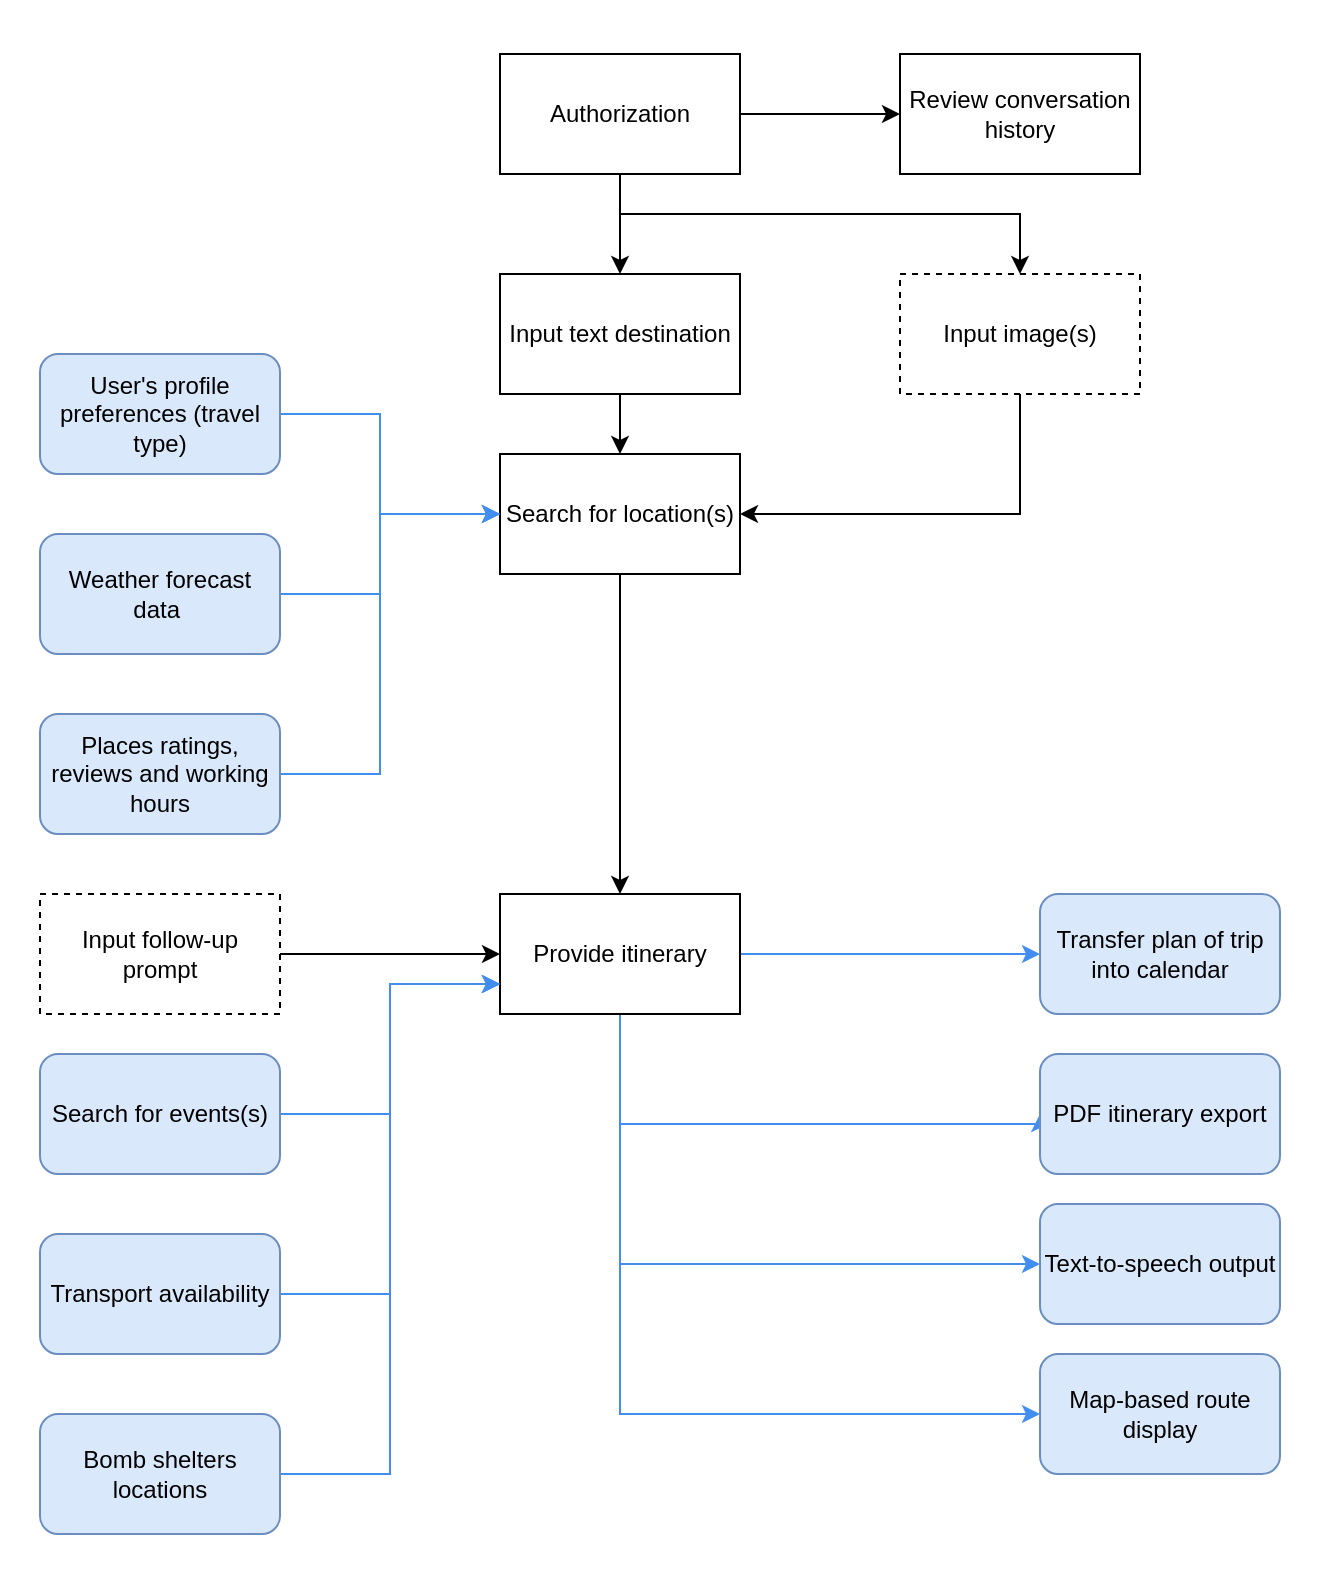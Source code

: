 <mxfile version="28.0.7" pages="2">
  <diagram name="Page-1" id="duauANKaqMUS6tVCIHfg">
    <mxGraphModel dx="1287" dy="782" grid="0" gridSize="10" guides="1" tooltips="1" connect="1" arrows="1" fold="1" page="1" pageScale="1" pageWidth="850" pageHeight="1100" math="0" shadow="0">
      <root>
        <mxCell id="0" />
        <mxCell id="1" parent="0" />
        <mxCell id="DWVpbOMIAwc_VftdLsL9-61" value="" style="rounded=0;whiteSpace=wrap;html=1;strokeColor=none;" vertex="1" parent="1">
          <mxGeometry x="110" y="93" width="660" height="792" as="geometry" />
        </mxCell>
        <mxCell id="CwhwlBn4o9Tdt4u_8rzz-3" style="edgeStyle=orthogonalEdgeStyle;rounded=0;orthogonalLoop=1;jettySize=auto;html=1;entryX=0.5;entryY=0;entryDx=0;entryDy=0;" parent="1" source="CwhwlBn4o9Tdt4u_8rzz-1" target="CwhwlBn4o9Tdt4u_8rzz-2" edge="1">
          <mxGeometry relative="1" as="geometry" />
        </mxCell>
        <mxCell id="DWVpbOMIAwc_VftdLsL9-5" style="edgeStyle=orthogonalEdgeStyle;rounded=0;orthogonalLoop=1;jettySize=auto;html=1;" edge="1" parent="1" source="CwhwlBn4o9Tdt4u_8rzz-1" target="DWVpbOMIAwc_VftdLsL9-3">
          <mxGeometry relative="1" as="geometry" />
        </mxCell>
        <mxCell id="DWVpbOMIAwc_VftdLsL9-46" style="edgeStyle=orthogonalEdgeStyle;rounded=0;orthogonalLoop=1;jettySize=auto;html=1;entryX=0.5;entryY=0;entryDx=0;entryDy=0;" edge="1" parent="1" source="CwhwlBn4o9Tdt4u_8rzz-1" target="DWVpbOMIAwc_VftdLsL9-6">
          <mxGeometry relative="1" as="geometry">
            <Array as="points">
              <mxPoint x="420" y="200" />
              <mxPoint x="620" y="200" />
            </Array>
          </mxGeometry>
        </mxCell>
        <mxCell id="CwhwlBn4o9Tdt4u_8rzz-1" value="Authorization" style="rounded=0;whiteSpace=wrap;html=1;" parent="1" vertex="1">
          <mxGeometry x="360" y="120" width="120" height="60" as="geometry" />
        </mxCell>
        <mxCell id="DWVpbOMIAwc_VftdLsL9-10" style="edgeStyle=orthogonalEdgeStyle;rounded=0;orthogonalLoop=1;jettySize=auto;html=1;entryX=0.5;entryY=0;entryDx=0;entryDy=0;" edge="1" parent="1" source="CwhwlBn4o9Tdt4u_8rzz-2" target="CwhwlBn4o9Tdt4u_8rzz-4">
          <mxGeometry relative="1" as="geometry" />
        </mxCell>
        <mxCell id="CwhwlBn4o9Tdt4u_8rzz-2" value="Input text destination" style="rounded=0;whiteSpace=wrap;html=1;" parent="1" vertex="1">
          <mxGeometry x="360" y="230" width="120" height="60" as="geometry" />
        </mxCell>
        <mxCell id="CwhwlBn4o9Tdt4u_8rzz-7" style="edgeStyle=orthogonalEdgeStyle;rounded=0;orthogonalLoop=1;jettySize=auto;html=1;entryX=0.5;entryY=0;entryDx=0;entryDy=0;" parent="1" source="CwhwlBn4o9Tdt4u_8rzz-4" target="CwhwlBn4o9Tdt4u_8rzz-6" edge="1">
          <mxGeometry relative="1" as="geometry" />
        </mxCell>
        <mxCell id="CwhwlBn4o9Tdt4u_8rzz-4" value="Search for location(s)" style="rounded=0;whiteSpace=wrap;html=1;" parent="1" vertex="1">
          <mxGeometry x="360" y="320" width="120" height="60" as="geometry" />
        </mxCell>
        <mxCell id="DWVpbOMIAwc_VftdLsL9-11" style="edgeStyle=orthogonalEdgeStyle;rounded=0;orthogonalLoop=1;jettySize=auto;html=1;entryX=0;entryY=0.5;entryDx=0;entryDy=0;strokeColor=light-dark(#428DF0,#EDEDED);" edge="1" parent="1" source="CwhwlBn4o9Tdt4u_8rzz-6" target="CwhwlBn4o9Tdt4u_8rzz-12">
          <mxGeometry relative="1" as="geometry">
            <Array as="points">
              <mxPoint x="570" y="570" />
              <mxPoint x="570" y="570" />
            </Array>
          </mxGeometry>
        </mxCell>
        <mxCell id="DWVpbOMIAwc_VftdLsL9-15" style="edgeStyle=orthogonalEdgeStyle;rounded=0;orthogonalLoop=1;jettySize=auto;html=1;entryX=0;entryY=0.5;entryDx=0;entryDy=0;strokeColor=light-dark(#428DF0,#EDEDED);" edge="1" parent="1" source="CwhwlBn4o9Tdt4u_8rzz-6" target="DWVpbOMIAwc_VftdLsL9-14">
          <mxGeometry relative="1" as="geometry">
            <Array as="points">
              <mxPoint x="420" y="655" />
            </Array>
          </mxGeometry>
        </mxCell>
        <mxCell id="DWVpbOMIAwc_VftdLsL9-20" style="edgeStyle=orthogonalEdgeStyle;rounded=0;orthogonalLoop=1;jettySize=auto;html=1;entryX=0;entryY=0.5;entryDx=0;entryDy=0;strokeColor=light-dark(#428DF0,#EDEDED);" edge="1" parent="1" source="CwhwlBn4o9Tdt4u_8rzz-6" target="DWVpbOMIAwc_VftdLsL9-19">
          <mxGeometry relative="1" as="geometry">
            <Array as="points">
              <mxPoint x="420" y="725" />
            </Array>
          </mxGeometry>
        </mxCell>
        <mxCell id="DWVpbOMIAwc_VftdLsL9-27" style="edgeStyle=orthogonalEdgeStyle;rounded=0;orthogonalLoop=1;jettySize=auto;html=1;entryX=0;entryY=0.5;entryDx=0;entryDy=0;strokeColor=light-dark(#428DF0,#EDEDED);" edge="1" parent="1" source="CwhwlBn4o9Tdt4u_8rzz-6" target="CwhwlBn4o9Tdt4u_8rzz-14">
          <mxGeometry relative="1" as="geometry">
            <Array as="points">
              <mxPoint x="420" y="800" />
            </Array>
          </mxGeometry>
        </mxCell>
        <mxCell id="CwhwlBn4o9Tdt4u_8rzz-6" value="Provide itinerary" style="rounded=0;whiteSpace=wrap;html=1;" parent="1" vertex="1">
          <mxGeometry x="360" y="540" width="120" height="60" as="geometry" />
        </mxCell>
        <mxCell id="DWVpbOMIAwc_VftdLsL9-13" style="edgeStyle=orthogonalEdgeStyle;rounded=0;orthogonalLoop=1;jettySize=auto;html=1;entryX=0;entryY=0.75;entryDx=0;entryDy=0;strokeColor=light-dark(#428DF0,#EDEDED);" edge="1" parent="1" source="CwhwlBn4o9Tdt4u_8rzz-10" target="CwhwlBn4o9Tdt4u_8rzz-6">
          <mxGeometry relative="1" as="geometry" />
        </mxCell>
        <mxCell id="CwhwlBn4o9Tdt4u_8rzz-10" value="Search for events(s)" style="rounded=1;whiteSpace=wrap;html=1;fillColor=#dae8fc;strokeColor=#6c8ebf;" parent="1" vertex="1">
          <mxGeometry x="130" y="620" width="120" height="60" as="geometry" />
        </mxCell>
        <mxCell id="CwhwlBn4o9Tdt4u_8rzz-12" value="Transfer plan of trip into calendar" style="rounded=1;whiteSpace=wrap;html=1;fillColor=#dae8fc;strokeColor=#6c8ebf;" parent="1" vertex="1">
          <mxGeometry x="630" y="540" width="120" height="60" as="geometry" />
        </mxCell>
        <mxCell id="DWVpbOMIAwc_VftdLsL9-12" style="edgeStyle=orthogonalEdgeStyle;rounded=0;orthogonalLoop=1;jettySize=auto;html=1;entryX=0;entryY=0.5;entryDx=0;entryDy=0;strokeColor=light-dark(#428DF0,#EDEDED);" edge="1" parent="1" source="CwhwlBn4o9Tdt4u_8rzz-13" target="CwhwlBn4o9Tdt4u_8rzz-4">
          <mxGeometry relative="1" as="geometry">
            <Array as="points">
              <mxPoint x="300" y="300" />
              <mxPoint x="300" y="350" />
            </Array>
          </mxGeometry>
        </mxCell>
        <mxCell id="CwhwlBn4o9Tdt4u_8rzz-13" value="User&#39;s profile preferences (travel type)" style="rounded=1;whiteSpace=wrap;html=1;fillColor=#dae8fc;strokeColor=#6c8ebf;" parent="1" vertex="1">
          <mxGeometry x="130" y="270" width="120" height="60" as="geometry" />
        </mxCell>
        <mxCell id="CwhwlBn4o9Tdt4u_8rzz-14" value="Map-based route display" style="rounded=1;whiteSpace=wrap;html=1;fillColor=#dae8fc;strokeColor=#6c8ebf;" parent="1" vertex="1">
          <mxGeometry x="630" y="770" width="120" height="60" as="geometry" />
        </mxCell>
        <mxCell id="DWVpbOMIAwc_VftdLsL9-3" value="Review&amp;nbsp;conversation history" style="rounded=0;whiteSpace=wrap;html=1;" vertex="1" parent="1">
          <mxGeometry x="560" y="120" width="120" height="60" as="geometry" />
        </mxCell>
        <mxCell id="DWVpbOMIAwc_VftdLsL9-8" style="edgeStyle=orthogonalEdgeStyle;rounded=0;orthogonalLoop=1;jettySize=auto;html=1;" edge="1" parent="1" source="DWVpbOMIAwc_VftdLsL9-6" target="CwhwlBn4o9Tdt4u_8rzz-4">
          <mxGeometry relative="1" as="geometry">
            <Array as="points">
              <mxPoint x="620" y="350" />
            </Array>
          </mxGeometry>
        </mxCell>
        <mxCell id="DWVpbOMIAwc_VftdLsL9-6" value="Input image(s)" style="rounded=0;whiteSpace=wrap;html=1;dashed=1;" vertex="1" parent="1">
          <mxGeometry x="560" y="230" width="120" height="60" as="geometry" />
        </mxCell>
        <mxCell id="DWVpbOMIAwc_VftdLsL9-14" value="PDF itinerary export" style="rounded=1;whiteSpace=wrap;html=1;fillColor=#dae8fc;strokeColor=#6c8ebf;" vertex="1" parent="1">
          <mxGeometry x="630" y="620" width="120" height="60" as="geometry" />
        </mxCell>
        <mxCell id="DWVpbOMIAwc_VftdLsL9-18" style="edgeStyle=orthogonalEdgeStyle;rounded=0;orthogonalLoop=1;jettySize=auto;html=1;entryX=0;entryY=0.75;entryDx=0;entryDy=0;strokeColor=light-dark(#428DF0,#EDEDED);" edge="1" parent="1" source="DWVpbOMIAwc_VftdLsL9-17" target="CwhwlBn4o9Tdt4u_8rzz-6">
          <mxGeometry relative="1" as="geometry" />
        </mxCell>
        <mxCell id="DWVpbOMIAwc_VftdLsL9-17" value="Transport availability" style="rounded=1;whiteSpace=wrap;html=1;fillColor=#dae8fc;strokeColor=#6c8ebf;" vertex="1" parent="1">
          <mxGeometry x="130" y="710" width="120" height="60" as="geometry" />
        </mxCell>
        <mxCell id="DWVpbOMIAwc_VftdLsL9-19" value="Text-to-speech output" style="rounded=1;whiteSpace=wrap;html=1;fillColor=#dae8fc;strokeColor=#6c8ebf;" vertex="1" parent="1">
          <mxGeometry x="630" y="695" width="120" height="60" as="geometry" />
        </mxCell>
        <mxCell id="DWVpbOMIAwc_VftdLsL9-26" style="edgeStyle=orthogonalEdgeStyle;rounded=0;orthogonalLoop=1;jettySize=auto;html=1;entryX=0;entryY=0.5;entryDx=0;entryDy=0;" edge="1" parent="1" source="DWVpbOMIAwc_VftdLsL9-24" target="CwhwlBn4o9Tdt4u_8rzz-6">
          <mxGeometry relative="1" as="geometry" />
        </mxCell>
        <mxCell id="DWVpbOMIAwc_VftdLsL9-24" value="Input&amp;nbsp;follow-up prompt" style="rounded=0;whiteSpace=wrap;html=1;dashed=1;" vertex="1" parent="1">
          <mxGeometry x="130" y="540" width="120" height="60" as="geometry" />
        </mxCell>
        <mxCell id="DWVpbOMIAwc_VftdLsL9-54" style="edgeStyle=orthogonalEdgeStyle;rounded=0;orthogonalLoop=1;jettySize=auto;html=1;strokeColor=light-dark(#428DF0,#EDEDED);" edge="1" parent="1" source="DWVpbOMIAwc_VftdLsL9-53">
          <mxGeometry relative="1" as="geometry">
            <mxPoint x="360" y="350" as="targetPoint" />
            <Array as="points">
              <mxPoint x="300" y="390" />
              <mxPoint x="300" y="350" />
            </Array>
          </mxGeometry>
        </mxCell>
        <mxCell id="DWVpbOMIAwc_VftdLsL9-53" value="Weather forecast data&amp;nbsp;" style="rounded=1;whiteSpace=wrap;html=1;fillColor=#dae8fc;strokeColor=#6c8ebf;" vertex="1" parent="1">
          <mxGeometry x="130" y="360" width="120" height="60" as="geometry" />
        </mxCell>
        <mxCell id="DWVpbOMIAwc_VftdLsL9-58" style="edgeStyle=orthogonalEdgeStyle;rounded=0;orthogonalLoop=1;jettySize=auto;html=1;entryX=0;entryY=0.75;entryDx=0;entryDy=0;strokeColor=light-dark(#428DF0,#EDEDED);" edge="1" parent="1" source="DWVpbOMIAwc_VftdLsL9-57" target="CwhwlBn4o9Tdt4u_8rzz-6">
          <mxGeometry relative="1" as="geometry" />
        </mxCell>
        <mxCell id="DWVpbOMIAwc_VftdLsL9-57" value="Bomb shelters locations" style="rounded=1;whiteSpace=wrap;html=1;fillColor=#dae8fc;strokeColor=#6c8ebf;" vertex="1" parent="1">
          <mxGeometry x="130" y="800" width="120" height="60" as="geometry" />
        </mxCell>
        <mxCell id="DWVpbOMIAwc_VftdLsL9-60" style="edgeStyle=orthogonalEdgeStyle;rounded=0;orthogonalLoop=1;jettySize=auto;html=1;entryX=0;entryY=0.5;entryDx=0;entryDy=0;strokeColor=light-dark(#428DF0,#EDEDED);" edge="1" parent="1" source="DWVpbOMIAwc_VftdLsL9-59" target="CwhwlBn4o9Tdt4u_8rzz-4">
          <mxGeometry relative="1" as="geometry">
            <Array as="points">
              <mxPoint x="300" y="480" />
              <mxPoint x="300" y="350" />
            </Array>
          </mxGeometry>
        </mxCell>
        <mxCell id="DWVpbOMIAwc_VftdLsL9-59" value="Places ratings, reviews and working hours" style="rounded=1;whiteSpace=wrap;html=1;fillColor=#dae8fc;strokeColor=#6c8ebf;" vertex="1" parent="1">
          <mxGeometry x="130" y="450" width="120" height="60" as="geometry" />
        </mxCell>
      </root>
    </mxGraphModel>
  </diagram>
  <diagram id="4FbH8cKobrFap1oojMAu" name="Page-2">
    <mxGraphModel grid="1" page="1" gridSize="10" guides="1" tooltips="1" connect="1" arrows="1" fold="1" pageScale="1" pageWidth="850" pageHeight="1100" math="0" shadow="0">
      <root>
        <mxCell id="0" />
        <mxCell id="1" parent="0" />
        <mxCell id="HKWzx8Oq11LN8t4Th-cn-1" value="Authorization" style="rounded=1;whiteSpace=wrap;html=1;" vertex="1" parent="1">
          <mxGeometry x="320" y="40" width="120" height="60" as="geometry" />
        </mxCell>
        <mxCell id="HKWzx8Oq11LN8t4Th-cn-2" value="Input text destination" style="whiteSpace=wrap;html=1;rounded=1;" vertex="1" parent="1">
          <mxGeometry x="320" y="150" width="120" height="60" as="geometry" />
        </mxCell>
        <mxCell id="HKWzx8Oq11LN8t4Th-cn-6" value="Recommendation" style="whiteSpace=wrap;html=1;rounded=1;" vertex="1" parent="1">
          <mxGeometry x="320" y="350" width="120" height="60" as="geometry" />
        </mxCell>
        <mxCell id="HKWzx8Oq11LN8t4Th-cn-8" value="Input images" style="whiteSpace=wrap;html=1;rounded=1;fillColor=#dae8fc;strokeColor=#6c8ebf;" vertex="1" parent="1">
          <mxGeometry x="510" y="150" width="120" height="60" as="geometry" />
        </mxCell>
        <mxCell id="HKWzx8Oq11LN8t4Th-cn-10" value="Weather Prediction" style="whiteSpace=wrap;html=1;rounded=1;fillColor=#dae8fc;strokeColor=#6c8ebf;" vertex="1" parent="1">
          <mxGeometry x="510" y="350" width="120" height="60" as="geometry" />
        </mxCell>
        <mxCell id="HKWzx8Oq11LN8t4Th-cn-12" value="Search for locations" style="whiteSpace=wrap;html=1;rounded=1;" vertex="1" parent="1">
          <mxGeometry x="320" y="250" width="120" height="60" as="geometry" />
        </mxCell>
        <mxCell id="HKWzx8Oq11LN8t4Th-cn-14" value="Search Events" style="rounded=1;whiteSpace=wrap;html=1;fillColor=#dae8fc;strokeColor=#6c8ebf;" vertex="1" parent="1">
          <mxGeometry x="510" y="250" width="120" height="60" as="geometry" />
        </mxCell>
      </root>
    </mxGraphModel>
  </diagram>
</mxfile>
